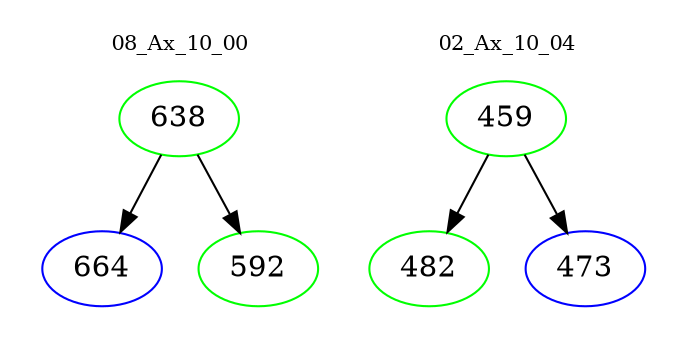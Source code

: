 digraph{
subgraph cluster_0 {
color = white
label = "08_Ax_10_00";
fontsize=10;
T0_638 [label="638", color="green"]
T0_638 -> T0_664 [color="black"]
T0_664 [label="664", color="blue"]
T0_638 -> T0_592 [color="black"]
T0_592 [label="592", color="green"]
}
subgraph cluster_1 {
color = white
label = "02_Ax_10_04";
fontsize=10;
T1_459 [label="459", color="green"]
T1_459 -> T1_482 [color="black"]
T1_482 [label="482", color="green"]
T1_459 -> T1_473 [color="black"]
T1_473 [label="473", color="blue"]
}
}
